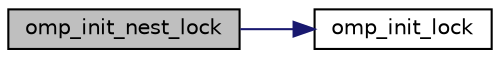 digraph "omp_init_nest_lock"
{
  edge [fontname="Helvetica",fontsize="10",labelfontname="Helvetica",labelfontsize="10"];
  node [fontname="Helvetica",fontsize="10",shape=record];
  rankdir="LR";
  Node1 [label="omp_init_nest_lock",height=0.2,width=0.4,color="black", fillcolor="grey75", style="filled", fontcolor="black"];
  Node1 -> Node2 [color="midnightblue",fontsize="10",style="solid",fontname="Helvetica"];
  Node2 [label="omp_init_lock",height=0.2,width=0.4,color="black", fillcolor="white", style="filled",URL="$tomp__lock_8c.html#ad7aaef18c634aa145dc61603001d9857",tooltip="Allocate the lock variable and initialize it to an unlocked state. "];
}
